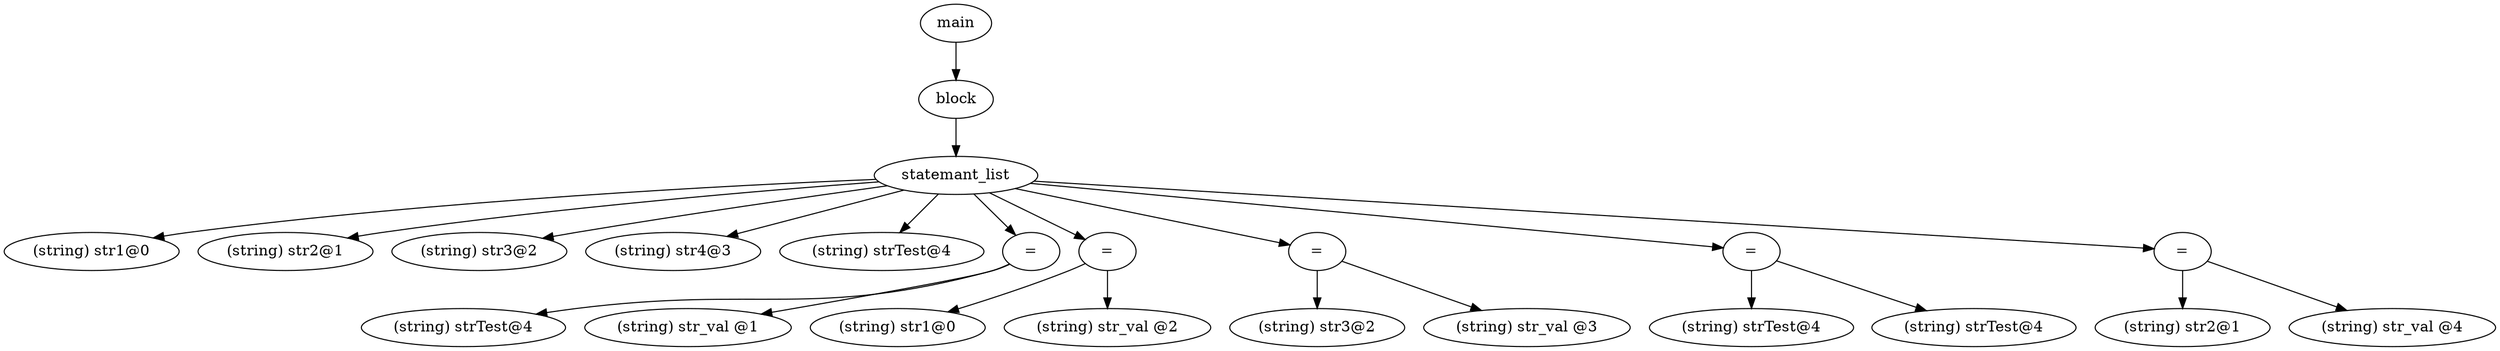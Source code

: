 digraph {
graph [ordering="out"];
node0[label="main"];
node1[label="block"];
node2[label="statemant_list"];
node3[label="(string) str1@0"];
node2 -> node3;
node4[label="(string) str2@1"];
node2 -> node4;
node5[label="(string) str3@2"];
node2 -> node5;
node6[label="(string) str4@3"];
node2 -> node6;
node7[label="(string) strTest@4"];
node2 -> node7;
node8[label="="];
node9[label="(string) strTest@4"];
node8 -> node9;
node10[label="(string) str_val @1"];
node8 -> node10;
node2 -> node8;
node11[label="="];
node12[label="(string) str1@0"];
node11 -> node12;
node13[label="(string) str_val @2"];
node11 -> node13;
node2 -> node11;
node14[label="="];
node15[label="(string) str3@2"];
node14 -> node15;
node16[label="(string) str_val @3"];
node14 -> node16;
node2 -> node14;
node17[label="="];
node18[label="(string) strTest@4"];
node17 -> node18;
node19[label="(string) strTest@4"];
node17 -> node19;
node2 -> node17;
node20[label="="];
node21[label="(string) str2@1"];
node20 -> node21;
node22[label="(string) str_val @4"];
node20 -> node22;
node2 -> node20;
node1 -> node2;
node0 -> node1;
}
